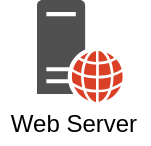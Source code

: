 <mxfile version="14.6.13" type="device"><diagram id="BOBQtD4KcWVL7QPqAd0n" name="Seite-1"><mxGraphModel dx="1086" dy="966" grid="1" gridSize="10" guides="1" tooltips="1" connect="1" arrows="1" fold="1" page="1" pageScale="1" pageWidth="827" pageHeight="1169" math="0" shadow="0"><root><mxCell id="0"/><mxCell id="1" parent="0"/><mxCell id="1mAx7cGytanKm6cYTnLp-1" value="" style="group" vertex="1" connectable="0" parent="1"><mxGeometry x="40" y="40" width="74.25" height="72" as="geometry"/></mxCell><mxCell id="1mAx7cGytanKm6cYTnLp-2" value="Web Server" style="text;html=1;strokeColor=none;fillColor=none;align=center;verticalAlign=middle;whiteSpace=wrap;rounded=0;" vertex="1" parent="1mAx7cGytanKm6cYTnLp-1"><mxGeometry y="52" width="74.25" height="20" as="geometry"/></mxCell><mxCell id="1mAx7cGytanKm6cYTnLp-3" value="" style="pointerEvents=1;shadow=0;dashed=0;html=1;strokeColor=none;fillColor=#505050;labelPosition=center;verticalLabelPosition=bottom;verticalAlign=top;outlineConnect=0;align=center;shape=mxgraph.office.servers.web_server_orange;aspect=fixed;" vertex="1" parent="1mAx7cGytanKm6cYTnLp-1"><mxGeometry x="18.5" width="42.96" height="51" as="geometry"/></mxCell></root></mxGraphModel></diagram></mxfile>